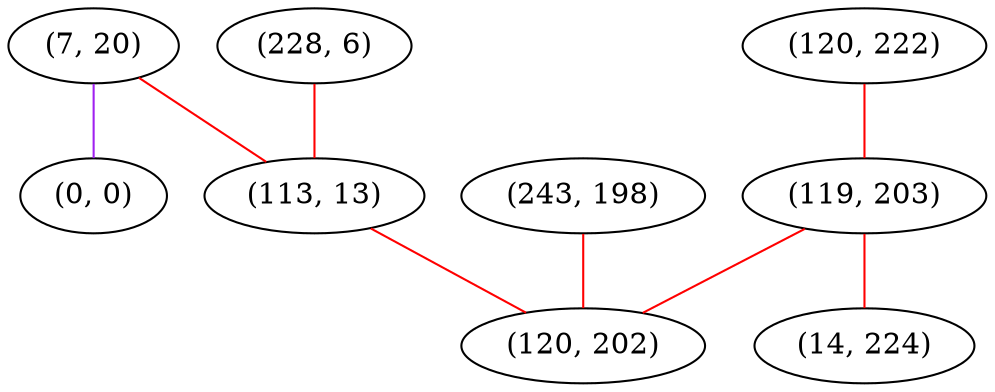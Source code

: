 graph "" {
"(7, 20)";
"(120, 222)";
"(0, 0)";
"(228, 6)";
"(243, 198)";
"(119, 203)";
"(14, 224)";
"(113, 13)";
"(120, 202)";
"(7, 20)" -- "(113, 13)"  [color=red, key=0, weight=1];
"(7, 20)" -- "(0, 0)"  [color=purple, key=0, weight=4];
"(120, 222)" -- "(119, 203)"  [color=red, key=0, weight=1];
"(228, 6)" -- "(113, 13)"  [color=red, key=0, weight=1];
"(243, 198)" -- "(120, 202)"  [color=red, key=0, weight=1];
"(119, 203)" -- "(120, 202)"  [color=red, key=0, weight=1];
"(119, 203)" -- "(14, 224)"  [color=red, key=0, weight=1];
"(113, 13)" -- "(120, 202)"  [color=red, key=0, weight=1];
}
